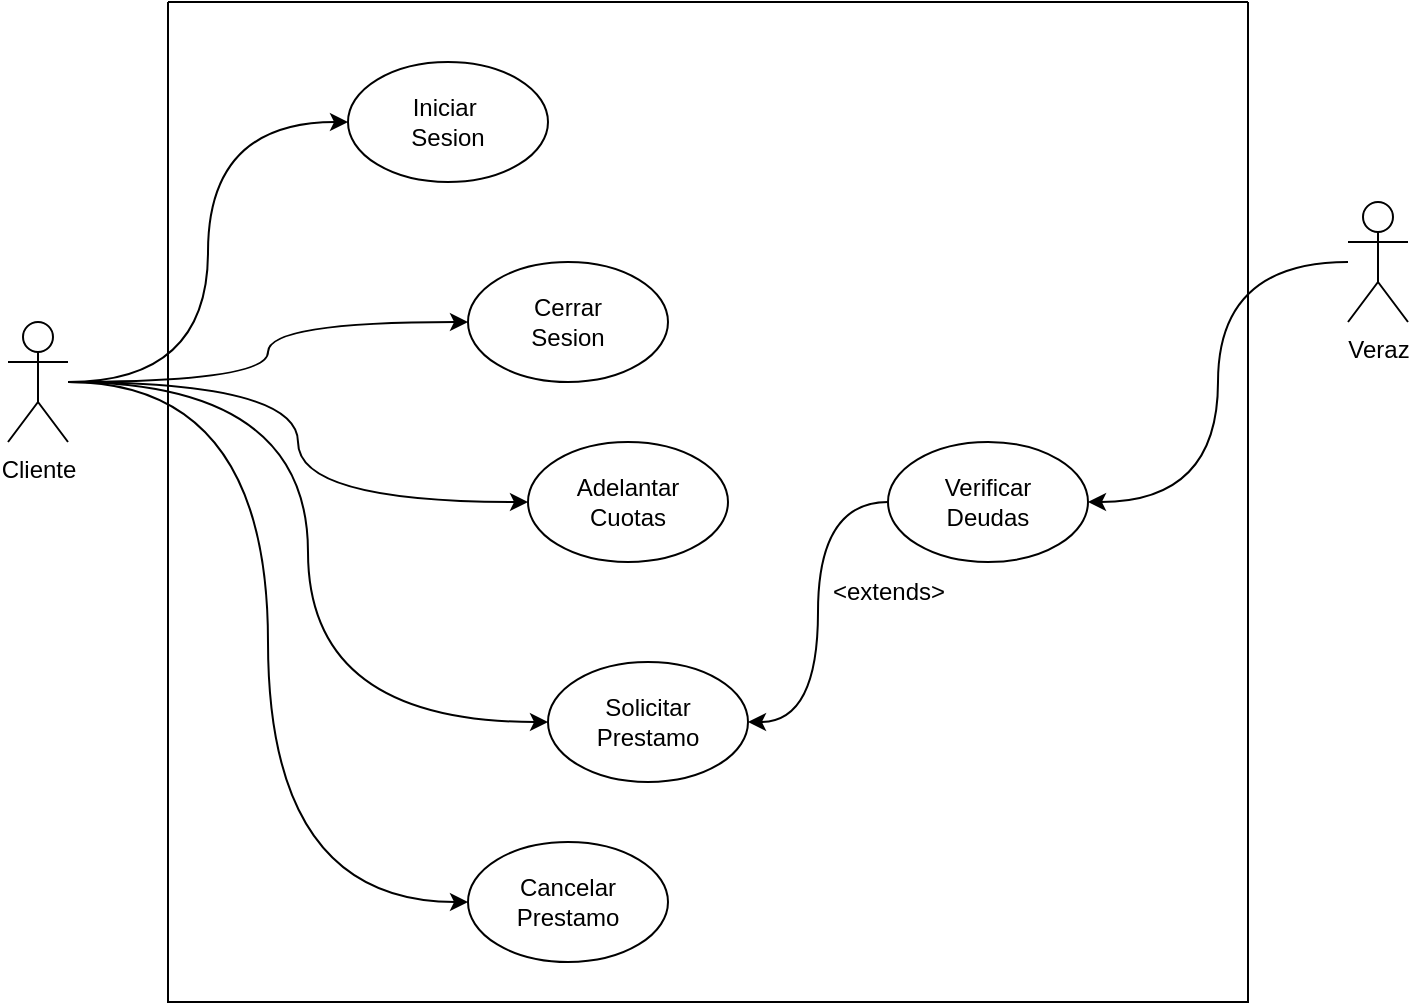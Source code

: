 <mxfile version="24.7.17">
  <diagram name="Página-1" id="jpoq9lZFHpvkp-sig1pC">
    <mxGraphModel dx="880" dy="532" grid="1" gridSize="10" guides="1" tooltips="1" connect="1" arrows="1" fold="1" page="1" pageScale="1" pageWidth="827" pageHeight="1169" math="0" shadow="0">
      <root>
        <mxCell id="0" />
        <mxCell id="1" parent="0" />
        <mxCell id="IsONv93eF9UMPY3xsxS9-1" value="" style="swimlane;startSize=0;" vertex="1" parent="1">
          <mxGeometry x="150" y="10" width="540" height="500" as="geometry" />
        </mxCell>
        <mxCell id="IsONv93eF9UMPY3xsxS9-12" value="Solicitar&lt;div&gt;Prestamo&lt;/div&gt;" style="ellipse;whiteSpace=wrap;html=1;" vertex="1" parent="IsONv93eF9UMPY3xsxS9-1">
          <mxGeometry x="190" y="330" width="100" height="60" as="geometry" />
        </mxCell>
        <mxCell id="IsONv93eF9UMPY3xsxS9-13" value="Adelantar&lt;div&gt;Cuotas&lt;/div&gt;" style="ellipse;whiteSpace=wrap;html=1;" vertex="1" parent="IsONv93eF9UMPY3xsxS9-1">
          <mxGeometry x="180" y="220" width="100" height="60" as="geometry" />
        </mxCell>
        <mxCell id="IsONv93eF9UMPY3xsxS9-14" value="Cancelar&lt;div&gt;Prestamo&lt;/div&gt;" style="ellipse;whiteSpace=wrap;html=1;" vertex="1" parent="IsONv93eF9UMPY3xsxS9-1">
          <mxGeometry x="150" y="420" width="100" height="60" as="geometry" />
        </mxCell>
        <mxCell id="IsONv93eF9UMPY3xsxS9-19" style="edgeStyle=orthogonalEdgeStyle;rounded=0;orthogonalLoop=1;jettySize=auto;html=1;entryX=1;entryY=0.5;entryDx=0;entryDy=0;curved=1;" edge="1" parent="IsONv93eF9UMPY3xsxS9-1" source="IsONv93eF9UMPY3xsxS9-15" target="IsONv93eF9UMPY3xsxS9-12">
          <mxGeometry relative="1" as="geometry" />
        </mxCell>
        <mxCell id="IsONv93eF9UMPY3xsxS9-15" value="Verificar&lt;div&gt;Deudas&lt;/div&gt;" style="ellipse;whiteSpace=wrap;html=1;" vertex="1" parent="IsONv93eF9UMPY3xsxS9-1">
          <mxGeometry x="360" y="220" width="100" height="60" as="geometry" />
        </mxCell>
        <mxCell id="IsONv93eF9UMPY3xsxS9-23" value="Iniciar&amp;nbsp;&lt;div&gt;Sesion&lt;/div&gt;" style="ellipse;whiteSpace=wrap;html=1;" vertex="1" parent="IsONv93eF9UMPY3xsxS9-1">
          <mxGeometry x="90" y="30" width="100" height="60" as="geometry" />
        </mxCell>
        <mxCell id="IsONv93eF9UMPY3xsxS9-24" value="Cerrar&lt;div&gt;Sesion&lt;/div&gt;" style="ellipse;whiteSpace=wrap;html=1;" vertex="1" parent="IsONv93eF9UMPY3xsxS9-1">
          <mxGeometry x="150" y="130" width="100" height="60" as="geometry" />
        </mxCell>
        <mxCell id="IsONv93eF9UMPY3xsxS9-27" value="&amp;lt;extends&amp;gt;" style="text;html=1;align=center;verticalAlign=middle;resizable=0;points=[];autosize=1;strokeColor=none;fillColor=none;" vertex="1" parent="IsONv93eF9UMPY3xsxS9-1">
          <mxGeometry x="320" y="280" width="80" height="30" as="geometry" />
        </mxCell>
        <mxCell id="IsONv93eF9UMPY3xsxS9-18" style="edgeStyle=orthogonalEdgeStyle;rounded=0;orthogonalLoop=1;jettySize=auto;html=1;entryX=0;entryY=0.5;entryDx=0;entryDy=0;curved=1;" edge="1" parent="1" source="IsONv93eF9UMPY3xsxS9-10" target="IsONv93eF9UMPY3xsxS9-12">
          <mxGeometry relative="1" as="geometry" />
        </mxCell>
        <mxCell id="IsONv93eF9UMPY3xsxS9-21" style="edgeStyle=orthogonalEdgeStyle;rounded=0;orthogonalLoop=1;jettySize=auto;html=1;entryX=0;entryY=0.5;entryDx=0;entryDy=0;curved=1;" edge="1" parent="1" source="IsONv93eF9UMPY3xsxS9-10" target="IsONv93eF9UMPY3xsxS9-13">
          <mxGeometry relative="1" as="geometry" />
        </mxCell>
        <mxCell id="IsONv93eF9UMPY3xsxS9-22" style="edgeStyle=orthogonalEdgeStyle;rounded=0;orthogonalLoop=1;jettySize=auto;html=1;entryX=0;entryY=0.5;entryDx=0;entryDy=0;curved=1;" edge="1" parent="1" source="IsONv93eF9UMPY3xsxS9-10" target="IsONv93eF9UMPY3xsxS9-14">
          <mxGeometry relative="1" as="geometry" />
        </mxCell>
        <mxCell id="IsONv93eF9UMPY3xsxS9-25" style="edgeStyle=orthogonalEdgeStyle;rounded=0;orthogonalLoop=1;jettySize=auto;html=1;entryX=0;entryY=0.5;entryDx=0;entryDy=0;curved=1;" edge="1" parent="1" source="IsONv93eF9UMPY3xsxS9-10" target="IsONv93eF9UMPY3xsxS9-23">
          <mxGeometry relative="1" as="geometry" />
        </mxCell>
        <mxCell id="IsONv93eF9UMPY3xsxS9-26" style="edgeStyle=orthogonalEdgeStyle;rounded=0;orthogonalLoop=1;jettySize=auto;html=1;entryX=0;entryY=0.5;entryDx=0;entryDy=0;curved=1;" edge="1" parent="1" source="IsONv93eF9UMPY3xsxS9-10" target="IsONv93eF9UMPY3xsxS9-24">
          <mxGeometry relative="1" as="geometry" />
        </mxCell>
        <mxCell id="IsONv93eF9UMPY3xsxS9-10" value="Cliente" style="shape=umlActor;verticalLabelPosition=bottom;verticalAlign=top;html=1;outlineConnect=0;" vertex="1" parent="1">
          <mxGeometry x="70" y="170" width="30" height="60" as="geometry" />
        </mxCell>
        <mxCell id="IsONv93eF9UMPY3xsxS9-17" style="edgeStyle=orthogonalEdgeStyle;rounded=0;orthogonalLoop=1;jettySize=auto;html=1;entryX=1;entryY=0.5;entryDx=0;entryDy=0;curved=1;" edge="1" parent="1" source="IsONv93eF9UMPY3xsxS9-11" target="IsONv93eF9UMPY3xsxS9-15">
          <mxGeometry relative="1" as="geometry" />
        </mxCell>
        <mxCell id="IsONv93eF9UMPY3xsxS9-11" value="Veraz" style="shape=umlActor;verticalLabelPosition=bottom;verticalAlign=top;html=1;outlineConnect=0;" vertex="1" parent="1">
          <mxGeometry x="740" y="110" width="30" height="60" as="geometry" />
        </mxCell>
      </root>
    </mxGraphModel>
  </diagram>
</mxfile>
